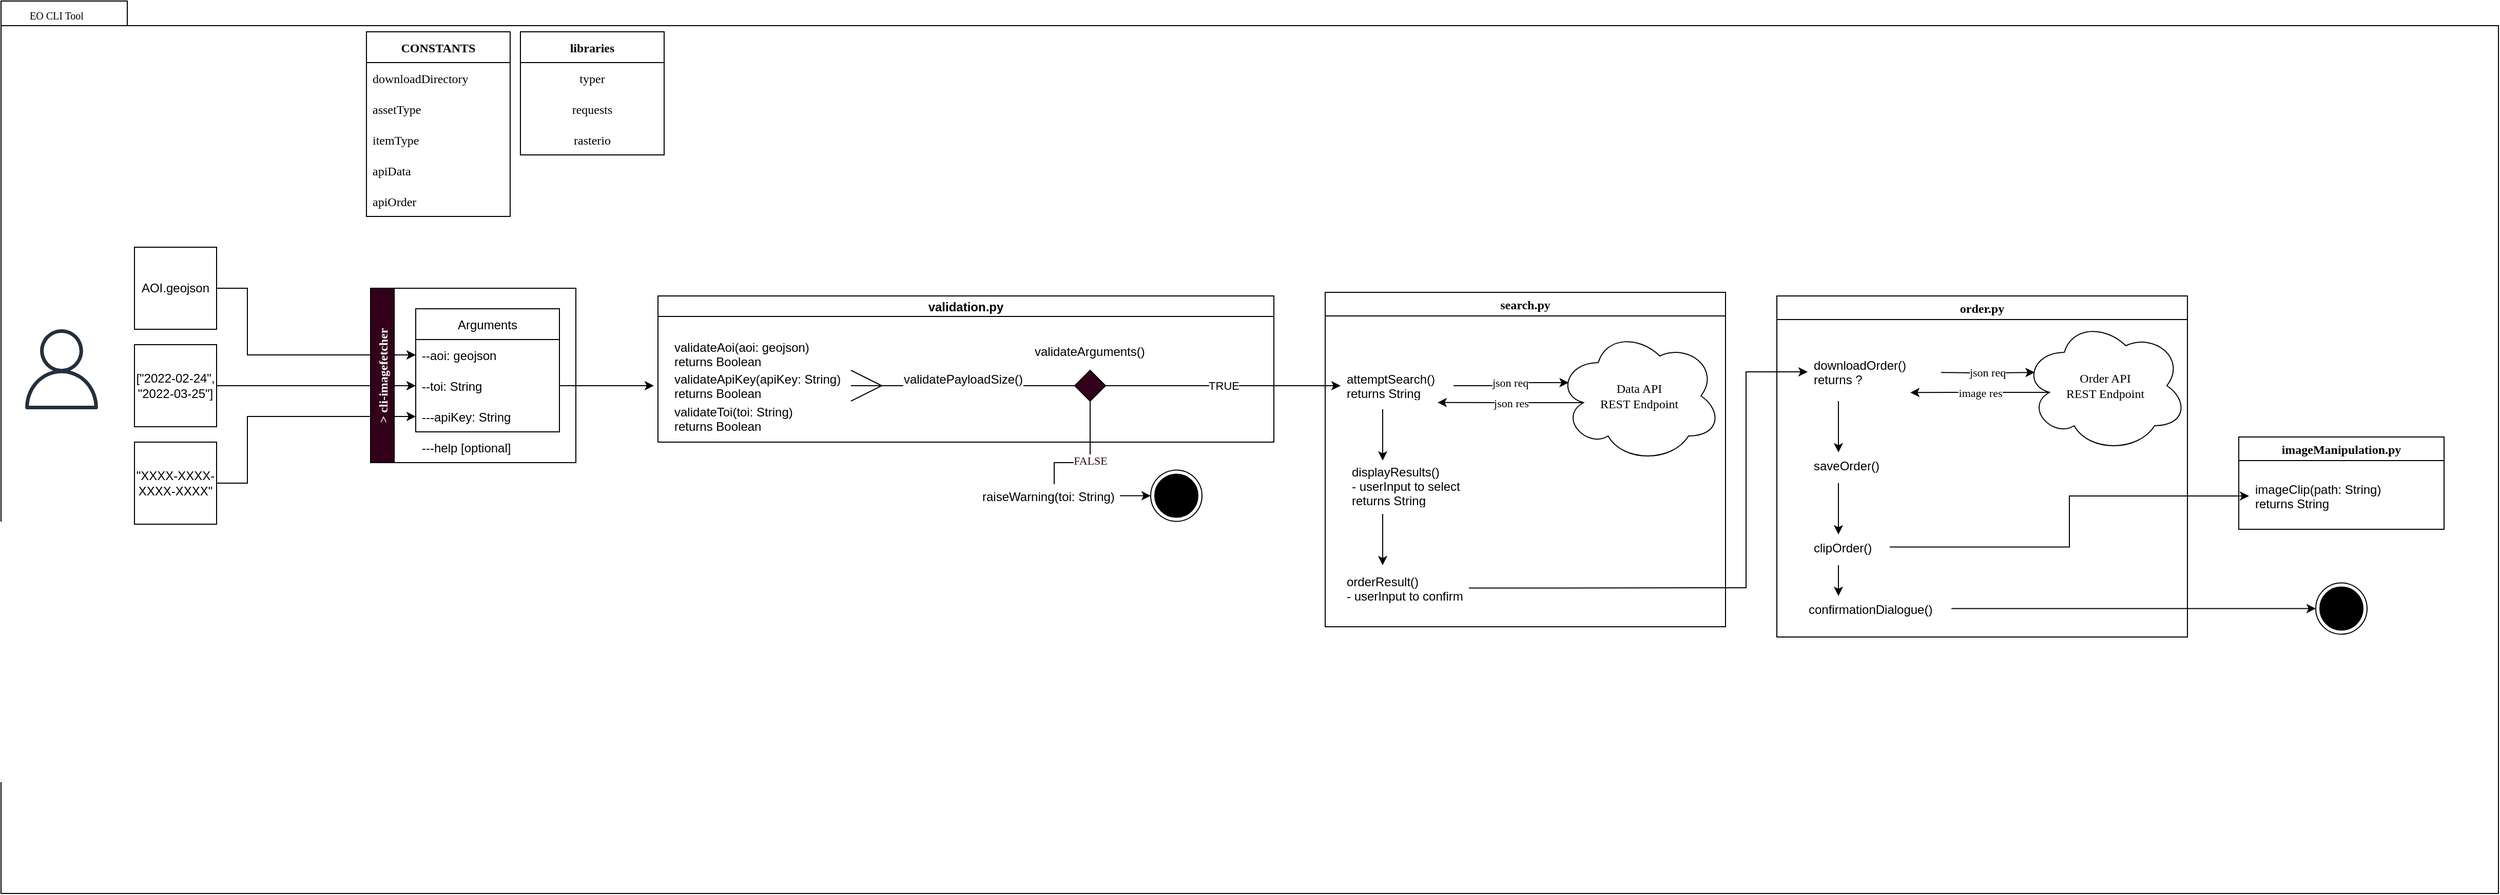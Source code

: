 <mxfile version="20.0.4" type="device"><diagram name="Page-1" id="b5b7bab2-c9e2-2cf4-8b2a-24fd1a2a6d21"><mxGraphModel dx="1201" dy="1109" grid="1" gridSize="10" guides="1" tooltips="1" connect="1" arrows="1" fold="1" page="1" pageScale="1" pageWidth="827" pageHeight="1169" background="none" math="0" shadow="0"><root><mxCell id="0"/><mxCell id="1" parent="0"/><mxCell id="-Bo-NVgLqcPG4WjrpYDD-85" value="" style="group" parent="1" vertex="1" connectable="0"><mxGeometry x="24" y="170" width="2433" height="870" as="geometry"/></mxCell><mxCell id="6e0c8c40b5770093-33" value="" style="shape=folder;fontStyle=1;spacingTop=10;tabWidth=123;tabHeight=24;tabPosition=left;html=1;rounded=0;shadow=0;comic=0;labelBackgroundColor=none;strokeColor=#000000;strokeWidth=1;fillColor=#ffffff;fontFamily=Verdana;fontSize=10;fontColor=#000000;align=center;" parent="-Bo-NVgLqcPG4WjrpYDD-85" vertex="1"><mxGeometry width="2433" height="870" as="geometry"/></mxCell><mxCell id="-Bo-NVgLqcPG4WjrpYDD-2" value="&lt;span style=&quot;color: rgb(0, 0, 0); font-family: Verdana; font-size: 10px; font-style: normal; font-variant-ligatures: normal; font-variant-caps: normal; font-weight: 400; letter-spacing: normal; orphans: 2; text-align: left; text-indent: 0px; text-transform: none; widows: 2; word-spacing: 0px; -webkit-text-stroke-width: 0px; background-color: rgb(248, 249, 250); text-decoration-thickness: initial; text-decoration-style: initial; text-decoration-color: initial; float: none; display: inline !important;&quot;&gt;EO CLI Tool&lt;/span&gt;" style="text;whiteSpace=wrap;html=1;" parent="-Bo-NVgLqcPG4WjrpYDD-85" vertex="1"><mxGeometry x="26" width="64" height="20" as="geometry"/></mxCell><mxCell id="-Bo-NVgLqcPG4WjrpYDD-87" value="attemptSearch()&#10;returns String" style="text;strokeColor=none;fillColor=none;align=left;verticalAlign=middle;spacingLeft=4;spacingRight=4;overflow=hidden;points=[[0,0.5],[1,0.5]];portConstraint=eastwest;rotatable=0;" parent="-Bo-NVgLqcPG4WjrpYDD-85" vertex="1"><mxGeometry x="1305" y="360" width="110" height="30" as="geometry"/></mxCell><mxCell id="-Bo-NVgLqcPG4WjrpYDD-89" value="Data API&lt;br&gt;REST Endpoint" style="ellipse;shape=cloud;whiteSpace=wrap;html=1;labelBackgroundColor=none;fontFamily=Lucida Console;fontColor=default;strokeColor=default;fillColor=none;" parent="-Bo-NVgLqcPG4WjrpYDD-85" vertex="1"><mxGeometry x="1516" y="320" width="160" height="130" as="geometry"/></mxCell><mxCell id="-Bo-NVgLqcPG4WjrpYDD-91" value="json req" style="edgeStyle=orthogonalEdgeStyle;rounded=0;orthogonalLoop=1;jettySize=auto;html=1;exitX=1;exitY=0.5;exitDx=0;exitDy=0;entryX=0.07;entryY=0.4;entryDx=0;entryDy=0;entryPerimeter=0;fontFamily=Lucida Console;fontColor=default;startArrow=none;startFill=0;endArrow=classic;endFill=1;startSize=6;" parent="-Bo-NVgLqcPG4WjrpYDD-85" source="-Bo-NVgLqcPG4WjrpYDD-87" target="-Bo-NVgLqcPG4WjrpYDD-89" edge="1"><mxGeometry relative="1" as="geometry"/></mxCell><mxCell id="-Bo-NVgLqcPG4WjrpYDD-93" value="displayResults()&#10;- userInput to select&#10;returns String" style="text;strokeColor=none;fillColor=none;align=left;verticalAlign=middle;spacingLeft=4;spacingRight=4;overflow=hidden;points=[[0,0.5],[1,0.5]];portConstraint=eastwest;rotatable=0;" parent="-Bo-NVgLqcPG4WjrpYDD-85" vertex="1"><mxGeometry x="1310" y="450" width="120" height="44.5" as="geometry"/></mxCell><mxCell id="-Bo-NVgLqcPG4WjrpYDD-97" value="orderResult()&#10;- userInput to confirm" style="text;strokeColor=none;fillColor=none;align=left;verticalAlign=middle;spacingLeft=4;spacingRight=4;overflow=hidden;points=[[0,0.5],[1,0.5]];portConstraint=eastwest;rotatable=0;" parent="-Bo-NVgLqcPG4WjrpYDD-85" vertex="1"><mxGeometry x="1305" y="550" width="125" height="44.5" as="geometry"/></mxCell><mxCell id="-Bo-NVgLqcPG4WjrpYDD-98" value="" style="endArrow=classic;html=1;rounded=0;fontFamily=Lucida Console;fontColor=default;startSize=6;" parent="-Bo-NVgLqcPG4WjrpYDD-85" edge="1"><mxGeometry width="50" height="50" relative="1" as="geometry"><mxPoint x="1346" y="500" as="sourcePoint"/><mxPoint x="1346" y="550" as="targetPoint"/></mxGeometry></mxCell><mxCell id="-Bo-NVgLqcPG4WjrpYDD-92" value="json res" style="edgeStyle=orthogonalEdgeStyle;rounded=0;orthogonalLoop=1;jettySize=auto;html=1;exitX=0.16;exitY=0.55;exitDx=0;exitDy=0;exitPerimeter=0;fontFamily=Lucida Console;fontColor=default;startArrow=none;startFill=0;endArrow=classic;endFill=1;startSize=6;entryX=0.859;entryY=1.047;entryDx=0;entryDy=0;entryPerimeter=0;" parent="-Bo-NVgLqcPG4WjrpYDD-85" source="-Bo-NVgLqcPG4WjrpYDD-89" target="-Bo-NVgLqcPG4WjrpYDD-87" edge="1"><mxGeometry relative="1" as="geometry"><mxPoint x="1390" y="424.667" as="targetPoint"/></mxGeometry></mxCell><mxCell id="-Bo-NVgLqcPG4WjrpYDD-72" value="CONSTANTS" style="swimlane;fontStyle=1;childLayout=stackLayout;horizontal=1;startSize=30;horizontalStack=0;resizeParent=1;resizeParentMax=0;resizeLast=0;collapsible=1;marginBottom=0;labelBackgroundColor=none;fontFamily=Lucida Console;fontColor=default;strokeColor=default;fillColor=none;" parent="-Bo-NVgLqcPG4WjrpYDD-85" vertex="1"><mxGeometry x="356" y="30" width="140" height="180" as="geometry"/></mxCell><mxCell id="-Bo-NVgLqcPG4WjrpYDD-73" value="downloadDirectory" style="text;strokeColor=none;fillColor=none;align=left;verticalAlign=middle;spacingLeft=4;spacingRight=4;overflow=hidden;points=[[0,0.5],[1,0.5]];portConstraint=eastwest;rotatable=0;labelBackgroundColor=none;fontFamily=Lucida Console;fontColor=default;" parent="-Bo-NVgLqcPG4WjrpYDD-72" vertex="1"><mxGeometry y="30" width="140" height="30" as="geometry"/></mxCell><mxCell id="-Bo-NVgLqcPG4WjrpYDD-74" value="assetType" style="text;strokeColor=none;fillColor=none;align=left;verticalAlign=middle;spacingLeft=4;spacingRight=4;overflow=hidden;points=[[0,0.5],[1,0.5]];portConstraint=eastwest;rotatable=0;labelBackgroundColor=none;fontFamily=Lucida Console;fontColor=default;" parent="-Bo-NVgLqcPG4WjrpYDD-72" vertex="1"><mxGeometry y="60" width="140" height="30" as="geometry"/></mxCell><mxCell id="-Bo-NVgLqcPG4WjrpYDD-75" value="itemType" style="text;strokeColor=none;fillColor=none;align=left;verticalAlign=middle;spacingLeft=4;spacingRight=4;overflow=hidden;points=[[0,0.5],[1,0.5]];portConstraint=eastwest;rotatable=0;labelBackgroundColor=none;fontFamily=Lucida Console;fontColor=default;" parent="-Bo-NVgLqcPG4WjrpYDD-72" vertex="1"><mxGeometry y="90" width="140" height="30" as="geometry"/></mxCell><mxCell id="-Bo-NVgLqcPG4WjrpYDD-81" value="apiData" style="text;strokeColor=none;fillColor=none;align=left;verticalAlign=middle;spacingLeft=4;spacingRight=4;overflow=hidden;points=[[0,0.5],[1,0.5]];portConstraint=eastwest;rotatable=0;labelBackgroundColor=none;fontFamily=Lucida Console;fontColor=default;" parent="-Bo-NVgLqcPG4WjrpYDD-72" vertex="1"><mxGeometry y="120" width="140" height="30" as="geometry"/></mxCell><mxCell id="-Bo-NVgLqcPG4WjrpYDD-82" value="apiOrder" style="text;strokeColor=none;fillColor=none;align=left;verticalAlign=middle;spacingLeft=4;spacingRight=4;overflow=hidden;points=[[0,0.5],[1,0.5]];portConstraint=eastwest;rotatable=0;labelBackgroundColor=none;fontFamily=Lucida Console;fontColor=default;" parent="-Bo-NVgLqcPG4WjrpYDD-72" vertex="1"><mxGeometry y="150" width="140" height="30" as="geometry"/></mxCell><mxCell id="-Bo-NVgLqcPG4WjrpYDD-76" value="libraries" style="swimlane;fontStyle=1;childLayout=stackLayout;horizontal=1;startSize=30;horizontalStack=0;resizeParent=1;resizeParentMax=0;resizeLast=0;collapsible=1;marginBottom=0;labelBackgroundColor=none;fontFamily=Lucida Console;fontColor=default;strokeColor=default;fillColor=none;" parent="-Bo-NVgLqcPG4WjrpYDD-85" vertex="1"><mxGeometry x="506" y="30" width="140" height="120" as="geometry"/></mxCell><mxCell id="-Bo-NVgLqcPG4WjrpYDD-77" value="typer" style="text;strokeColor=none;fillColor=none;align=center;verticalAlign=middle;spacingLeft=4;spacingRight=4;overflow=hidden;points=[[0,0.5],[1,0.5]];portConstraint=eastwest;rotatable=0;labelBackgroundColor=none;fontFamily=Lucida Console;fontColor=default;" parent="-Bo-NVgLqcPG4WjrpYDD-76" vertex="1"><mxGeometry y="30" width="140" height="30" as="geometry"/></mxCell><mxCell id="xDylyjTxvWSHGjYi-aCE-2" value="requests" style="text;strokeColor=none;fillColor=none;align=center;verticalAlign=middle;spacingLeft=4;spacingRight=4;overflow=hidden;points=[[0,0.5],[1,0.5]];portConstraint=eastwest;rotatable=0;labelBackgroundColor=none;fontFamily=Lucida Console;fontColor=default;" vertex="1" parent="-Bo-NVgLqcPG4WjrpYDD-76"><mxGeometry y="60" width="140" height="30" as="geometry"/></mxCell><mxCell id="xDylyjTxvWSHGjYi-aCE-6" value="rasterio" style="text;strokeColor=none;fillColor=none;align=center;verticalAlign=middle;spacingLeft=4;spacingRight=4;overflow=hidden;points=[[0,0.5],[1,0.5]];portConstraint=eastwest;rotatable=0;labelBackgroundColor=none;fontFamily=Lucida Console;fontColor=default;" vertex="1" parent="-Bo-NVgLqcPG4WjrpYDD-76"><mxGeometry y="90" width="140" height="30" as="geometry"/></mxCell><mxCell id="xDylyjTxvWSHGjYi-aCE-1" value="TRUE" style="edgeStyle=orthogonalEdgeStyle;rounded=0;orthogonalLoop=1;jettySize=auto;html=1;entryX=0;entryY=0.5;entryDx=0;entryDy=0;" edge="1" parent="-Bo-NVgLqcPG4WjrpYDD-85" source="-Bo-NVgLqcPG4WjrpYDD-34" target="-Bo-NVgLqcPG4WjrpYDD-87"><mxGeometry relative="1" as="geometry"/></mxCell><mxCell id="-Bo-NVgLqcPG4WjrpYDD-34" value="" style="rhombus;whiteSpace=wrap;html=1;fontFamily=Lucida Console;fontColor=#FFFFFF;fillColor=#33001A;" parent="-Bo-NVgLqcPG4WjrpYDD-85" vertex="1"><mxGeometry x="1046" y="360" width="30" height="30" as="geometry"/></mxCell><mxCell id="-Bo-NVgLqcPG4WjrpYDD-56" value="validateArguments()" style="text;strokeColor=none;fillColor=none;align=left;verticalAlign=middle;spacingLeft=4;spacingRight=4;overflow=hidden;points=[[0,0.5],[1,0.5]];portConstraint=eastwest;rotatable=0;" parent="-Bo-NVgLqcPG4WjrpYDD-85" vertex="1"><mxGeometry x="1001" y="330" width="120" height="22.25" as="geometry"/></mxCell><mxCell id="-Bo-NVgLqcPG4WjrpYDD-15" style="edgeStyle=orthogonalEdgeStyle;rounded=0;orthogonalLoop=1;jettySize=auto;html=1;entryX=0;entryY=0.5;entryDx=0;entryDy=0;exitX=1;exitY=0.5;exitDx=0;exitDy=0;" parent="1" source="-Bo-NVgLqcPG4WjrpYDD-6" target="-Bo-NVgLqcPG4WjrpYDD-9" edge="1"><mxGeometry relative="1" as="geometry"><Array as="points"><mxPoint x="264" y="450"/><mxPoint x="264" y="515"/></Array></mxGeometry></mxCell><mxCell id="-Bo-NVgLqcPG4WjrpYDD-6" value="AOI.geojson" style="whiteSpace=wrap;html=1;aspect=fixed;" parent="1" vertex="1"><mxGeometry x="154" y="410" width="80" height="80" as="geometry"/></mxCell><mxCell id="-Bo-NVgLqcPG4WjrpYDD-27" style="edgeStyle=orthogonalEdgeStyle;rounded=0;orthogonalLoop=1;jettySize=auto;html=1;fontFamily=Lucida Console;fontColor=#FFFFFF;exitX=1;exitY=0.5;exitDx=0;exitDy=0;" parent="1" source="-Bo-NVgLqcPG4WjrpYDD-10" edge="1"><mxGeometry relative="1" as="geometry"><mxPoint x="660" y="545" as="targetPoint"/></mxGeometry></mxCell><mxCell id="-Bo-NVgLqcPG4WjrpYDD-8" value="Arguments" style="swimlane;fontStyle=0;childLayout=stackLayout;horizontal=1;startSize=30;horizontalStack=0;resizeParent=1;resizeParentMax=0;resizeLast=0;collapsible=1;marginBottom=0;" parent="1" vertex="1"><mxGeometry x="428" y="470" width="140" height="120" as="geometry"/></mxCell><mxCell id="-Bo-NVgLqcPG4WjrpYDD-9" value="--aoi: geojson" style="text;strokeColor=none;fillColor=none;align=left;verticalAlign=middle;spacingLeft=4;spacingRight=4;overflow=hidden;points=[[0,0.5],[1,0.5]];portConstraint=eastwest;rotatable=0;fontStyle=0" parent="-Bo-NVgLqcPG4WjrpYDD-8" vertex="1"><mxGeometry y="30" width="140" height="30" as="geometry"/></mxCell><mxCell id="-Bo-NVgLqcPG4WjrpYDD-10" value="--toi: String" style="text;strokeColor=none;fillColor=none;align=left;verticalAlign=middle;spacingLeft=4;spacingRight=4;overflow=hidden;points=[[0,0.5],[1,0.5]];portConstraint=eastwest;rotatable=0;" parent="-Bo-NVgLqcPG4WjrpYDD-8" vertex="1"><mxGeometry y="60" width="140" height="30" as="geometry"/></mxCell><mxCell id="-Bo-NVgLqcPG4WjrpYDD-11" value="---apiKey: String" style="text;strokeColor=none;fillColor=none;align=left;verticalAlign=middle;spacingLeft=4;spacingRight=4;overflow=hidden;points=[[0,0.5],[1,0.5]];portConstraint=eastwest;rotatable=0;" parent="-Bo-NVgLqcPG4WjrpYDD-8" vertex="1"><mxGeometry y="90" width="140" height="30" as="geometry"/></mxCell><mxCell id="-Bo-NVgLqcPG4WjrpYDD-14" style="edgeStyle=orthogonalEdgeStyle;rounded=0;orthogonalLoop=1;jettySize=auto;html=1;entryX=0;entryY=0.5;entryDx=0;entryDy=0;" parent="1" source="-Bo-NVgLqcPG4WjrpYDD-13" target="-Bo-NVgLqcPG4WjrpYDD-10" edge="1"><mxGeometry relative="1" as="geometry"/></mxCell><mxCell id="-Bo-NVgLqcPG4WjrpYDD-13" value="[&quot;2022-02-24&quot;, &quot;2022-03-25&quot;]" style="whiteSpace=wrap;html=1;aspect=fixed;" parent="1" vertex="1"><mxGeometry x="154" y="505" width="80" height="80" as="geometry"/></mxCell><mxCell id="-Bo-NVgLqcPG4WjrpYDD-17" style="edgeStyle=orthogonalEdgeStyle;rounded=0;orthogonalLoop=1;jettySize=auto;html=1;exitX=1;exitY=0.5;exitDx=0;exitDy=0;entryX=0;entryY=0.5;entryDx=0;entryDy=0;" parent="1" source="-Bo-NVgLqcPG4WjrpYDD-16" target="-Bo-NVgLqcPG4WjrpYDD-11" edge="1"><mxGeometry relative="1" as="geometry"><Array as="points"><mxPoint x="264" y="640"/><mxPoint x="264" y="575"/></Array></mxGeometry></mxCell><mxCell id="-Bo-NVgLqcPG4WjrpYDD-16" value="&quot;XXXX-XXXX-XXXX-XXXX&quot;" style="whiteSpace=wrap;html=1;aspect=fixed;" parent="1" vertex="1"><mxGeometry x="154" y="600" width="80" height="80" as="geometry"/></mxCell><mxCell id="-Bo-NVgLqcPG4WjrpYDD-20" value="" style="sketch=0;outlineConnect=0;fontColor=#232F3E;gradientColor=none;fillColor=#232F3D;strokeColor=none;dashed=0;verticalLabelPosition=bottom;verticalAlign=top;align=center;html=1;fontSize=12;fontStyle=0;aspect=fixed;pointerEvents=1;shape=mxgraph.aws4.user;" parent="1" vertex="1"><mxGeometry x="44" y="490" width="78" height="78" as="geometry"/></mxCell><mxCell id="-Bo-NVgLqcPG4WjrpYDD-22" value="&gt; cli-imagefetcher" style="swimlane;horizontal=0;fontColor=#FFFFFF;fillColor=#33001A;fontFamily=Lucida Console;" parent="1" vertex="1"><mxGeometry x="384" y="450" width="200" height="170" as="geometry"/></mxCell><mxCell id="-Bo-NVgLqcPG4WjrpYDD-25" value="---help [optional]" style="text;strokeColor=none;fillColor=none;align=left;verticalAlign=middle;spacingLeft=4;spacingRight=4;overflow=hidden;points=[[0,0.5],[1,0.5]];portConstraint=eastwest;rotatable=0;" parent="1" vertex="1"><mxGeometry x="428" y="590" width="140" height="30" as="geometry"/></mxCell><mxCell id="-Bo-NVgLqcPG4WjrpYDD-18" value="validation.py" style="swimlane;startSize=20;" parent="1" vertex="1"><mxGeometry x="664" y="457.5" width="600" height="142.5" as="geometry"/></mxCell><mxCell id="-Bo-NVgLqcPG4WjrpYDD-30" value="validateAoi(aoi: geojson)&#10;returns Boolean" style="text;strokeColor=none;fillColor=none;align=left;verticalAlign=middle;spacingLeft=4;spacingRight=4;overflow=hidden;points=[[0,0.5],[1,0.5]];portConstraint=eastwest;rotatable=0;" parent="-Bo-NVgLqcPG4WjrpYDD-18" vertex="1"><mxGeometry x="10" y="40" width="153" height="32.5" as="geometry"/></mxCell><mxCell id="-Bo-NVgLqcPG4WjrpYDD-32" value="validateApiKey(apiKey: String)&#10;returns Boolean" style="text;strokeColor=none;fillColor=none;align=left;verticalAlign=middle;spacingLeft=4;spacingRight=4;overflow=hidden;points=[[0,0.5],[1,0.5]];portConstraint=eastwest;rotatable=0;" parent="-Bo-NVgLqcPG4WjrpYDD-18" vertex="1"><mxGeometry x="10" y="70.25" width="183" height="34.5" as="geometry"/></mxCell><mxCell id="-Bo-NVgLqcPG4WjrpYDD-31" value="validateToi(toi: String)&#10;returns Boolean" style="text;strokeColor=none;fillColor=none;align=left;verticalAlign=middle;spacingLeft=4;spacingRight=4;overflow=hidden;points=[[0,0.5],[1,0.5]];portConstraint=eastwest;rotatable=0;" parent="-Bo-NVgLqcPG4WjrpYDD-18" vertex="1"><mxGeometry x="10" y="104.5" width="140" height="30" as="geometry"/></mxCell><mxCell id="-Bo-NVgLqcPG4WjrpYDD-37" value="&#10;&lt;span style=&quot;color: rgb(0, 0, 0); font-family: Helvetica; font-size: 12px; font-style: normal; font-variant-ligatures: normal; font-variant-caps: normal; font-weight: 400; letter-spacing: normal; orphans: 2; text-align: left; text-indent: 0px; text-transform: none; widows: 2; word-spacing: 0px; -webkit-text-stroke-width: 0px; background-color: rgb(248, 249, 250); text-decoration-thickness: initial; text-decoration-style: initial; text-decoration-color: initial; float: none; display: inline !important;&quot;&gt;validatePayloadSize()&lt;/span&gt;&#10;&#10;" style="endArrow=none;html=1;rounded=0;fontFamily=Lucida Console;fontColor=#FFFFFF;entryX=0;entryY=0.5;entryDx=0;entryDy=0;startArrow=ERmany;startFill=0;startSize=28;endFill=0;" parent="-Bo-NVgLqcPG4WjrpYDD-18" target="-Bo-NVgLqcPG4WjrpYDD-34" edge="1"><mxGeometry width="50" height="50" relative="1" as="geometry"><mxPoint x="188" y="87.5" as="sourcePoint"/><mxPoint x="258" y="87.5" as="targetPoint"/><Array as="points"><mxPoint x="230" y="87.5"/></Array></mxGeometry></mxCell><mxCell id="-Bo-NVgLqcPG4WjrpYDD-38" value="" style="ellipse;html=1;shape=endState;fillColor=#000000;strokeColor=#000000;fontFamily=Lucida Console;fontColor=#FFFFFF;" parent="1" vertex="1"><mxGeometry x="1144" y="627.25" width="50" height="50" as="geometry"/></mxCell><mxCell id="-Bo-NVgLqcPG4WjrpYDD-57" style="edgeStyle=orthogonalEdgeStyle;rounded=0;orthogonalLoop=1;jettySize=auto;html=1;exitX=1;exitY=0.5;exitDx=0;exitDy=0;entryX=0;entryY=0.5;entryDx=0;entryDy=0;fontFamily=Lucida Console;fontColor=default;startArrow=none;startFill=0;endArrow=classic;endFill=1;startSize=28;" parent="1" source="-Bo-NVgLqcPG4WjrpYDD-40" target="-Bo-NVgLqcPG4WjrpYDD-38" edge="1"><mxGeometry relative="1" as="geometry"/></mxCell><mxCell id="-Bo-NVgLqcPG4WjrpYDD-67" value="search.py" style="swimlane;labelBackgroundColor=none;fontFamily=Lucida Console;fontColor=default;strokeColor=default;fillColor=none;" parent="1" vertex="1"><mxGeometry x="1314" y="454" width="390" height="326" as="geometry"/></mxCell><mxCell id="-Bo-NVgLqcPG4WjrpYDD-128" value="" style="endArrow=classic;html=1;rounded=0;fontFamily=Lucida Console;fontColor=default;startSize=6;" parent="-Bo-NVgLqcPG4WjrpYDD-67" edge="1"><mxGeometry width="50" height="50" relative="1" as="geometry"><mxPoint x="56" y="114" as="sourcePoint"/><mxPoint x="56" y="164" as="targetPoint"/></mxGeometry></mxCell><mxCell id="-Bo-NVgLqcPG4WjrpYDD-83" value="imageManipulation.py" style="swimlane;labelBackgroundColor=none;fontFamily=Lucida Console;fontColor=default;strokeColor=default;fillColor=none;" parent="1" vertex="1"><mxGeometry x="2204" y="595" width="200" height="90" as="geometry"/></mxCell><mxCell id="-Bo-NVgLqcPG4WjrpYDD-112" value="imageClip(path: String)&#10;returns String" style="text;strokeColor=none;fillColor=none;align=left;verticalAlign=middle;spacingLeft=4;spacingRight=4;overflow=hidden;points=[[0,0.5],[1,0.5]];portConstraint=eastwest;rotatable=0;" parent="-Bo-NVgLqcPG4WjrpYDD-83" vertex="1"><mxGeometry x="10" y="35.25" width="140" height="44.5" as="geometry"/></mxCell><mxCell id="-Bo-NVgLqcPG4WjrpYDD-84" value="" style="ellipse;html=1;shape=endState;fillColor=#000000;strokeColor=#000000;fontFamily=Lucida Console;fontColor=#FFFFFF;" parent="1" vertex="1"><mxGeometry x="2279" y="737.25" width="50" height="50" as="geometry"/></mxCell><mxCell id="-Bo-NVgLqcPG4WjrpYDD-80" value="order.py" style="swimlane;labelBackgroundColor=none;fontFamily=Lucida Console;fontColor=default;strokeColor=default;fillColor=none;" parent="1" vertex="1"><mxGeometry x="1754" y="457.5" width="400" height="332.5" as="geometry"/></mxCell><mxCell id="-Bo-NVgLqcPG4WjrpYDD-102" value="downloadOrder()&#10;returns ?" style="text;strokeColor=none;fillColor=none;align=left;verticalAlign=middle;spacingLeft=4;spacingRight=4;overflow=hidden;points=[[0,0.5],[1,0.5]];portConstraint=eastwest;rotatable=0;" parent="-Bo-NVgLqcPG4WjrpYDD-80" vertex="1"><mxGeometry x="30" y="51.75" width="120" height="44.5" as="geometry"/></mxCell><mxCell id="-Bo-NVgLqcPG4WjrpYDD-103" value="json req" style="edgeStyle=orthogonalEdgeStyle;rounded=0;orthogonalLoop=1;jettySize=auto;html=1;exitX=1;exitY=0.5;exitDx=0;exitDy=0;entryX=0.07;entryY=0.4;entryDx=0;entryDy=0;entryPerimeter=0;fontFamily=Lucida Console;fontColor=default;startArrow=none;startFill=0;endArrow=classic;endFill=1;startSize=6;" parent="-Bo-NVgLqcPG4WjrpYDD-80" target="-Bo-NVgLqcPG4WjrpYDD-104" edge="1"><mxGeometry relative="1" as="geometry"><mxPoint x="160.0" y="74.625" as="sourcePoint"/></mxGeometry></mxCell><mxCell id="-Bo-NVgLqcPG4WjrpYDD-104" value="Order API&lt;br&gt;REST Endpoint" style="ellipse;shape=cloud;whiteSpace=wrap;html=1;labelBackgroundColor=none;fontFamily=Lucida Console;fontColor=default;strokeColor=default;fillColor=none;" parent="-Bo-NVgLqcPG4WjrpYDD-80" vertex="1"><mxGeometry x="240" y="22.5" width="160" height="130" as="geometry"/></mxCell><mxCell id="-Bo-NVgLqcPG4WjrpYDD-105" value="image res" style="edgeStyle=orthogonalEdgeStyle;rounded=0;orthogonalLoop=1;jettySize=auto;html=1;exitX=0.16;exitY=0.55;exitDx=0;exitDy=0;exitPerimeter=0;fontFamily=Lucida Console;fontColor=default;startArrow=none;startFill=0;endArrow=classic;endFill=1;startSize=6;" parent="-Bo-NVgLqcPG4WjrpYDD-80" source="-Bo-NVgLqcPG4WjrpYDD-104" edge="1"><mxGeometry relative="1" as="geometry"><mxPoint x="130.0" y="94.167" as="targetPoint"/></mxGeometry></mxCell><mxCell id="-Bo-NVgLqcPG4WjrpYDD-107" value="saveOrder()" style="text;strokeColor=none;fillColor=none;align=left;verticalAlign=middle;spacingLeft=4;spacingRight=4;overflow=hidden;points=[[0,0.5],[1,0.5]];portConstraint=eastwest;rotatable=0;" parent="-Bo-NVgLqcPG4WjrpYDD-80" vertex="1"><mxGeometry x="30" y="142.5" width="80" height="44.5" as="geometry"/></mxCell><mxCell id="-Bo-NVgLqcPG4WjrpYDD-108" value="" style="endArrow=classic;html=1;rounded=0;fontFamily=Lucida Console;fontColor=default;startSize=6;" parent="-Bo-NVgLqcPG4WjrpYDD-80" edge="1"><mxGeometry width="50" height="50" relative="1" as="geometry"><mxPoint x="60" y="102.5" as="sourcePoint"/><mxPoint x="60" y="152.5" as="targetPoint"/></mxGeometry></mxCell><mxCell id="-Bo-NVgLqcPG4WjrpYDD-110" value="clipOrder()" style="text;strokeColor=none;fillColor=none;align=left;verticalAlign=middle;spacingLeft=4;spacingRight=4;overflow=hidden;points=[[0,0.5],[1,0.5]];portConstraint=eastwest;rotatable=0;" parent="-Bo-NVgLqcPG4WjrpYDD-80" vertex="1"><mxGeometry x="30" y="222.5" width="80" height="44.5" as="geometry"/></mxCell><mxCell id="-Bo-NVgLqcPG4WjrpYDD-113" value="" style="endArrow=classic;html=1;rounded=0;fontFamily=Lucida Console;fontColor=default;startSize=6;" parent="-Bo-NVgLqcPG4WjrpYDD-80" edge="1"><mxGeometry width="50" height="50" relative="1" as="geometry"><mxPoint x="60" y="182.5" as="sourcePoint"/><mxPoint x="60" y="232.5" as="targetPoint"/></mxGeometry></mxCell><mxCell id="-Bo-NVgLqcPG4WjrpYDD-114" value="confirmationDialogue()" style="text;strokeColor=none;fillColor=none;align=left;verticalAlign=middle;spacingLeft=4;spacingRight=4;overflow=hidden;points=[[0,0.5],[1,0.5]];portConstraint=eastwest;rotatable=0;" parent="-Bo-NVgLqcPG4WjrpYDD-80" vertex="1"><mxGeometry x="25" y="282.5" width="145" height="44.5" as="geometry"/></mxCell><mxCell id="-Bo-NVgLqcPG4WjrpYDD-115" value="" style="endArrow=classic;html=1;rounded=0;fontFamily=Lucida Console;fontColor=default;startSize=6;" parent="-Bo-NVgLqcPG4WjrpYDD-80" edge="1"><mxGeometry width="50" height="50" relative="1" as="geometry"><mxPoint x="60" y="262.5" as="sourcePoint"/><mxPoint x="60" y="292.5" as="targetPoint"/></mxGeometry></mxCell><mxCell id="-Bo-NVgLqcPG4WjrpYDD-40" value="raiseWarning(toi: String)" style="text;strokeColor=none;fillColor=none;align=left;verticalAlign=middle;spacingLeft=4;spacingRight=4;overflow=hidden;points=[[0,0.5],[1,0.5]];portConstraint=eastwest;rotatable=0;" parent="1" vertex="1"><mxGeometry x="974" y="640" width="140" height="24.5" as="geometry"/></mxCell><mxCell id="-Bo-NVgLqcPG4WjrpYDD-39" value="&lt;font color=&quot;#33001a&quot;&gt;FALSE&lt;/font&gt;" style="edgeStyle=orthogonalEdgeStyle;rounded=0;orthogonalLoop=1;jettySize=auto;html=1;exitX=0.5;exitY=1;exitDx=0;exitDy=0;fontFamily=Lucida Console;fontColor=#FFFFFF;startArrow=none;startFill=0;endArrow=none;endFill=0;startSize=28;" parent="1" source="-Bo-NVgLqcPG4WjrpYDD-34" edge="1"><mxGeometry relative="1" as="geometry"><mxPoint x="1050" y="641" as="targetPoint"/><Array as="points"><mxPoint x="1085" y="620"/><mxPoint x="1050" y="620"/></Array></mxGeometry></mxCell><mxCell id="-Bo-NVgLqcPG4WjrpYDD-106" style="edgeStyle=orthogonalEdgeStyle;rounded=0;orthogonalLoop=1;jettySize=auto;html=1;exitX=1;exitY=0.5;exitDx=0;exitDy=0;entryX=0;entryY=0.5;entryDx=0;entryDy=0;fontFamily=Lucida Console;fontColor=default;startArrow=none;startFill=0;endArrow=classic;endFill=1;startSize=6;" parent="1" source="-Bo-NVgLqcPG4WjrpYDD-97" target="-Bo-NVgLqcPG4WjrpYDD-102" edge="1"><mxGeometry relative="1" as="geometry"><Array as="points"><mxPoint x="1470" y="742"/><mxPoint x="1724" y="742"/><mxPoint x="1724" y="531"/></Array></mxGeometry></mxCell><mxCell id="-Bo-NVgLqcPG4WjrpYDD-111" style="edgeStyle=orthogonalEdgeStyle;rounded=0;orthogonalLoop=1;jettySize=auto;html=1;exitX=1;exitY=0.5;exitDx=0;exitDy=0;fontFamily=Lucida Console;fontColor=default;startArrow=none;startFill=0;endArrow=classic;endFill=1;startSize=6;" parent="1" source="-Bo-NVgLqcPG4WjrpYDD-110" target="-Bo-NVgLqcPG4WjrpYDD-112" edge="1"><mxGeometry relative="1" as="geometry"><mxPoint x="2194" y="680" as="targetPoint"/></mxGeometry></mxCell><mxCell id="-Bo-NVgLqcPG4WjrpYDD-116" style="edgeStyle=orthogonalEdgeStyle;rounded=0;orthogonalLoop=1;jettySize=auto;html=1;exitX=1;exitY=0.5;exitDx=0;exitDy=0;entryX=0;entryY=0.5;entryDx=0;entryDy=0;fontFamily=Lucida Console;fontColor=default;startArrow=none;startFill=0;endArrow=classic;endFill=1;startSize=6;" parent="1" source="-Bo-NVgLqcPG4WjrpYDD-114" target="-Bo-NVgLqcPG4WjrpYDD-84" edge="1"><mxGeometry relative="1" as="geometry"/></mxCell></root></mxGraphModel></diagram></mxfile>